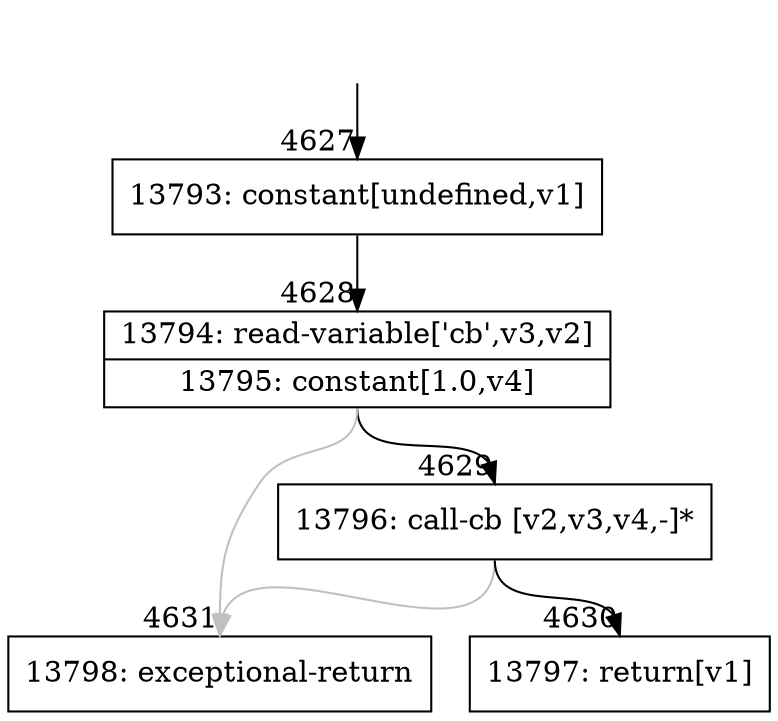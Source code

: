 digraph {
rankdir="TD"
BB_entry339[shape=none,label=""];
BB_entry339 -> BB4627 [tailport=s, headport=n, headlabel="    4627"]
BB4627 [shape=record label="{13793: constant[undefined,v1]}" ] 
BB4627 -> BB4628 [tailport=s, headport=n, headlabel="      4628"]
BB4628 [shape=record label="{13794: read-variable['cb',v3,v2]|13795: constant[1.0,v4]}" ] 
BB4628 -> BB4629 [tailport=s, headport=n, headlabel="      4629"]
BB4628 -> BB4631 [tailport=s, headport=n, color=gray, headlabel="      4631"]
BB4629 [shape=record label="{13796: call-cb [v2,v3,v4,-]*}" ] 
BB4629 -> BB4630 [tailport=s, headport=n, headlabel="      4630"]
BB4629 -> BB4631 [tailport=s, headport=n, color=gray]
BB4630 [shape=record label="{13797: return[v1]}" ] 
BB4631 [shape=record label="{13798: exceptional-return}" ] 
//#$~ 6394
}
